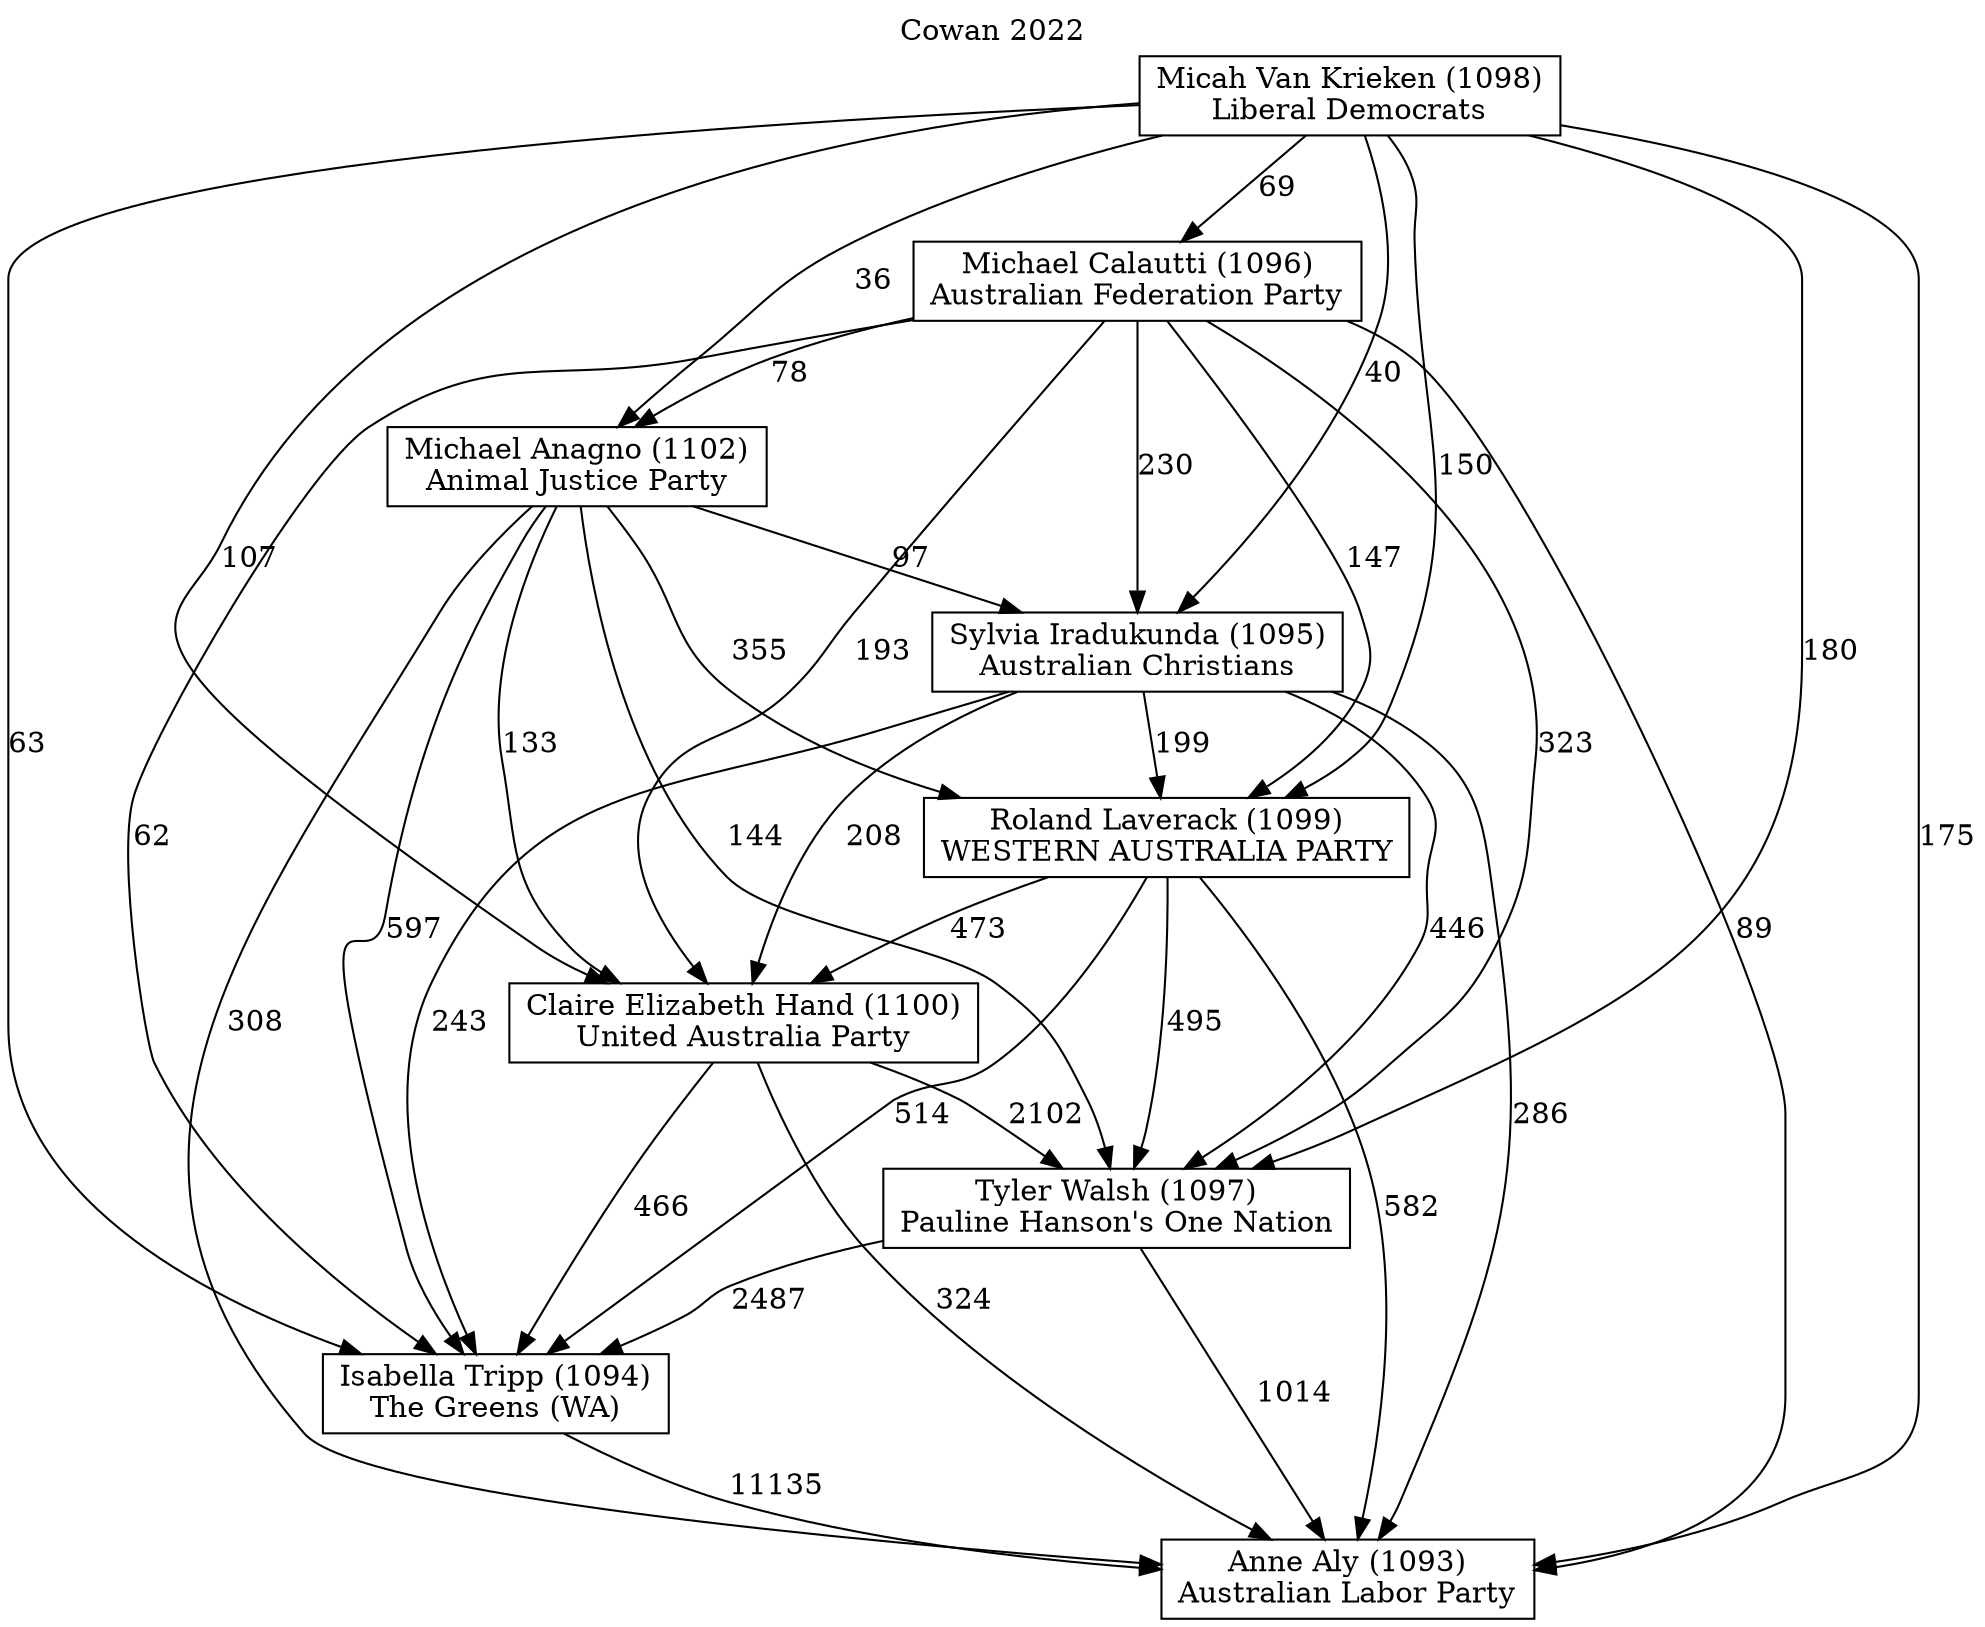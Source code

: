 // House preference flow
digraph "Anne Aly (1093)_Cowan_2022" {
	graph [label="Cowan 2022" labelloc=t mclimit=10]
	node [shape=box]
	"Anne Aly (1093)" [label="Anne Aly (1093)
Australian Labor Party"]
	"Claire Elizabeth Hand (1100)" [label="Claire Elizabeth Hand (1100)
United Australia Party"]
	"Isabella Tripp (1094)" [label="Isabella Tripp (1094)
The Greens (WA)"]
	"Micah Van Krieken (1098)" [label="Micah Van Krieken (1098)
Liberal Democrats"]
	"Michael Anagno (1102)" [label="Michael Anagno (1102)
Animal Justice Party"]
	"Michael Calautti (1096)" [label="Michael Calautti (1096)
Australian Federation Party"]
	"Roland Laverack (1099)" [label="Roland Laverack (1099)
WESTERN AUSTRALIA PARTY"]
	"Sylvia Iradukunda (1095)" [label="Sylvia Iradukunda (1095)
Australian Christians"]
	"Tyler Walsh (1097)" [label="Tyler Walsh (1097)
Pauline Hanson's One Nation"]
	"Claire Elizabeth Hand (1100)" -> "Anne Aly (1093)" [label=324]
	"Claire Elizabeth Hand (1100)" -> "Isabella Tripp (1094)" [label=466]
	"Claire Elizabeth Hand (1100)" -> "Tyler Walsh (1097)" [label=2102]
	"Isabella Tripp (1094)" -> "Anne Aly (1093)" [label=11135]
	"Micah Van Krieken (1098)" -> "Anne Aly (1093)" [label=175]
	"Micah Van Krieken (1098)" -> "Claire Elizabeth Hand (1100)" [label=107]
	"Micah Van Krieken (1098)" -> "Isabella Tripp (1094)" [label=63]
	"Micah Van Krieken (1098)" -> "Michael Anagno (1102)" [label=36]
	"Micah Van Krieken (1098)" -> "Michael Calautti (1096)" [label=69]
	"Micah Van Krieken (1098)" -> "Roland Laverack (1099)" [label=150]
	"Micah Van Krieken (1098)" -> "Sylvia Iradukunda (1095)" [label=40]
	"Micah Van Krieken (1098)" -> "Tyler Walsh (1097)" [label=180]
	"Michael Anagno (1102)" -> "Anne Aly (1093)" [label=308]
	"Michael Anagno (1102)" -> "Claire Elizabeth Hand (1100)" [label=133]
	"Michael Anagno (1102)" -> "Isabella Tripp (1094)" [label=597]
	"Michael Anagno (1102)" -> "Roland Laverack (1099)" [label=355]
	"Michael Anagno (1102)" -> "Sylvia Iradukunda (1095)" [label=97]
	"Michael Anagno (1102)" -> "Tyler Walsh (1097)" [label=144]
	"Michael Calautti (1096)" -> "Anne Aly (1093)" [label=89]
	"Michael Calautti (1096)" -> "Claire Elizabeth Hand (1100)" [label=193]
	"Michael Calautti (1096)" -> "Isabella Tripp (1094)" [label=62]
	"Michael Calautti (1096)" -> "Michael Anagno (1102)" [label=78]
	"Michael Calautti (1096)" -> "Roland Laverack (1099)" [label=147]
	"Michael Calautti (1096)" -> "Sylvia Iradukunda (1095)" [label=230]
	"Michael Calautti (1096)" -> "Tyler Walsh (1097)" [label=323]
	"Roland Laverack (1099)" -> "Anne Aly (1093)" [label=582]
	"Roland Laverack (1099)" -> "Claire Elizabeth Hand (1100)" [label=473]
	"Roland Laverack (1099)" -> "Isabella Tripp (1094)" [label=514]
	"Roland Laverack (1099)" -> "Tyler Walsh (1097)" [label=495]
	"Sylvia Iradukunda (1095)" -> "Anne Aly (1093)" [label=286]
	"Sylvia Iradukunda (1095)" -> "Claire Elizabeth Hand (1100)" [label=208]
	"Sylvia Iradukunda (1095)" -> "Isabella Tripp (1094)" [label=243]
	"Sylvia Iradukunda (1095)" -> "Roland Laverack (1099)" [label=199]
	"Sylvia Iradukunda (1095)" -> "Tyler Walsh (1097)" [label=446]
	"Tyler Walsh (1097)" -> "Anne Aly (1093)" [label=1014]
	"Tyler Walsh (1097)" -> "Isabella Tripp (1094)" [label=2487]
}
